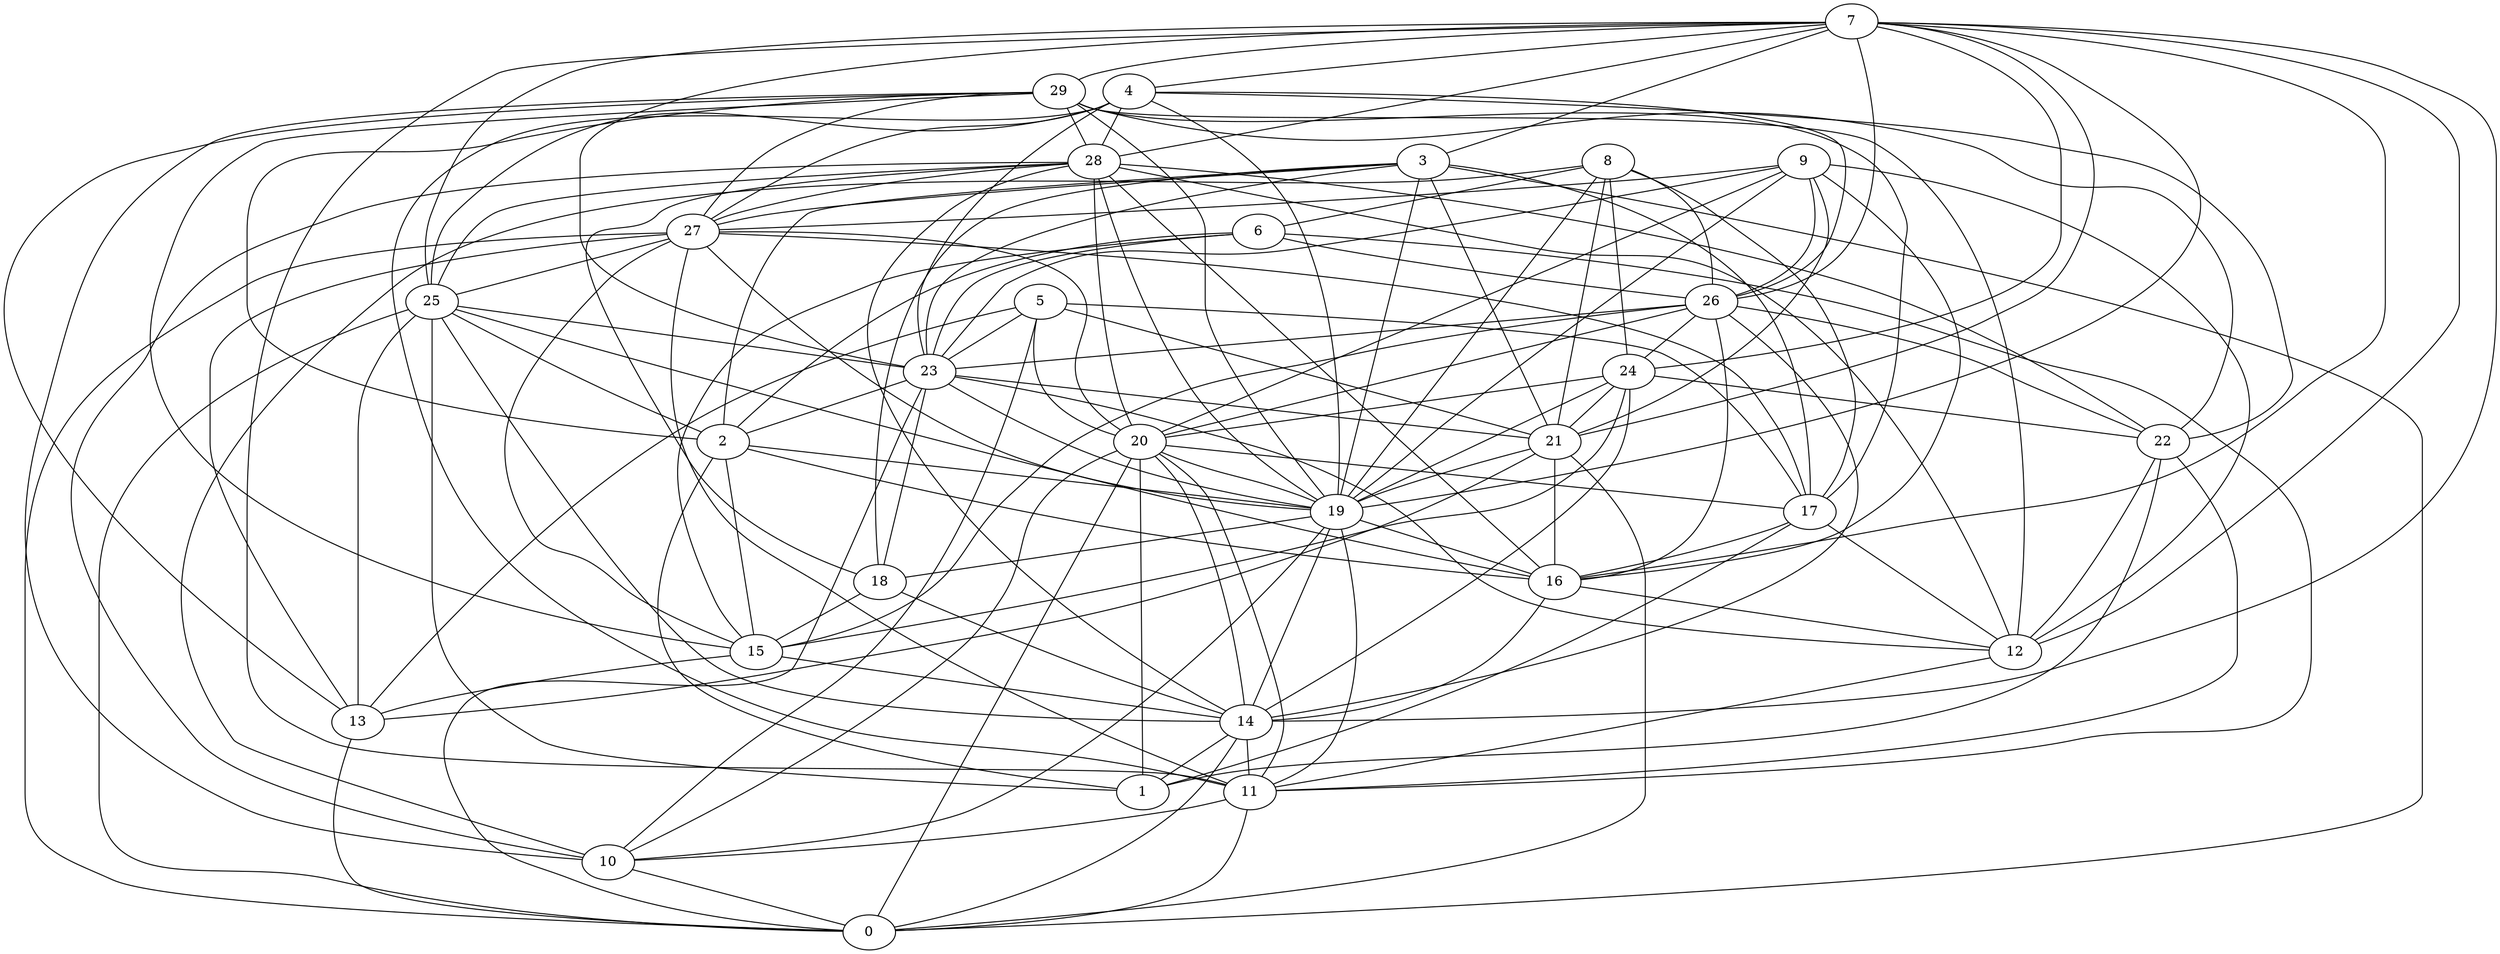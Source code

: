 digraph GG_graph {

subgraph G_graph {
edge [color = black]
"29" -> "13" [dir = none]
"29" -> "19" [dir = none]
"29" -> "2" [dir = none]
"29" -> "12" [dir = none]
"29" -> "17" [dir = none]
"29" -> "27" [dir = none]
"28" -> "18" [dir = none]
"28" -> "25" [dir = none]
"28" -> "14" [dir = none]
"28" -> "12" [dir = none]
"26" -> "23" [dir = none]
"26" -> "22" [dir = none]
"26" -> "15" [dir = none]
"26" -> "14" [dir = none]
"26" -> "20" [dir = none]
"26" -> "24" [dir = none]
"14" -> "11" [dir = none]
"14" -> "1" [dir = none]
"14" -> "0" [dir = none]
"19" -> "11" [dir = none]
"19" -> "10" [dir = none]
"19" -> "16" [dir = none]
"19" -> "18" [dir = none]
"19" -> "14" [dir = none]
"20" -> "0" [dir = none]
"20" -> "10" [dir = none]
"20" -> "17" [dir = none]
"20" -> "14" [dir = none]
"17" -> "1" [dir = none]
"9" -> "23" [dir = none]
"9" -> "12" [dir = none]
"9" -> "26" [dir = none]
"9" -> "27" [dir = none]
"9" -> "16" [dir = none]
"22" -> "11" [dir = none]
"22" -> "1" [dir = none]
"15" -> "13" [dir = none]
"15" -> "14" [dir = none]
"13" -> "0" [dir = none]
"7" -> "26" [dir = none]
"7" -> "29" [dir = none]
"7" -> "16" [dir = none]
"7" -> "3" [dir = none]
"7" -> "28" [dir = none]
"27" -> "25" [dir = none]
"27" -> "11" [dir = none]
"27" -> "17" [dir = none]
"27" -> "19" [dir = none]
"18" -> "14" [dir = none]
"11" -> "10" [dir = none]
"5" -> "20" [dir = none]
"5" -> "23" [dir = none]
"5" -> "10" [dir = none]
"5" -> "21" [dir = none]
"5" -> "13" [dir = none]
"24" -> "15" [dir = none]
"24" -> "19" [dir = none]
"8" -> "21" [dir = none]
"8" -> "17" [dir = none]
"8" -> "19" [dir = none]
"8" -> "26" [dir = none]
"8" -> "6" [dir = none]
"4" -> "28" [dir = none]
"4" -> "27" [dir = none]
"4" -> "19" [dir = none]
"4" -> "26" [dir = none]
"4" -> "11" [dir = none]
"4" -> "25" [dir = none]
"4" -> "22" [dir = none]
"21" -> "19" [dir = none]
"21" -> "0" [dir = none]
"23" -> "12" [dir = none]
"23" -> "2" [dir = none]
"23" -> "18" [dir = none]
"6" -> "23" [dir = none]
"6" -> "26" [dir = none]
"3" -> "0" [dir = none]
"3" -> "23" [dir = none]
"3" -> "19" [dir = none]
"3" -> "2" [dir = none]
"3" -> "27" [dir = none]
"3" -> "18" [dir = none]
"3" -> "21" [dir = none]
"25" -> "14" [dir = none]
"25" -> "13" [dir = none]
"2" -> "16" [dir = none]
"2" -> "19" [dir = none]
"23" -> "0" [dir = none]
"9" -> "19" [dir = none]
"28" -> "16" [dir = none]
"28" -> "19" [dir = none]
"25" -> "2" [dir = none]
"7" -> "4" [dir = none]
"3" -> "17" [dir = none]
"7" -> "25" [dir = none]
"27" -> "15" [dir = none]
"22" -> "12" [dir = none]
"25" -> "16" [dir = none]
"7" -> "11" [dir = none]
"21" -> "13" [dir = none]
"20" -> "11" [dir = none]
"28" -> "27" [dir = none]
"24" -> "21" [dir = none]
"12" -> "11" [dir = none]
"7" -> "21" [dir = none]
"28" -> "20" [dir = none]
"20" -> "19" [dir = none]
"29" -> "15" [dir = none]
"9" -> "21" [dir = none]
"7" -> "23" [dir = none]
"8" -> "10" [dir = none]
"16" -> "12" [dir = none]
"16" -> "14" [dir = none]
"23" -> "19" [dir = none]
"20" -> "1" [dir = none]
"7" -> "12" [dir = none]
"27" -> "13" [dir = none]
"7" -> "14" [dir = none]
"7" -> "19" [dir = none]
"25" -> "23" [dir = none]
"6" -> "15" [dir = none]
"27" -> "20" [dir = none]
"9" -> "20" [dir = none]
"26" -> "16" [dir = none]
"18" -> "15" [dir = none]
"25" -> "1" [dir = none]
"10" -> "0" [dir = none]
"6" -> "2" [dir = none]
"25" -> "0" [dir = none]
"23" -> "21" [dir = none]
"28" -> "10" [dir = none]
"2" -> "1" [dir = none]
"28" -> "22" [dir = none]
"2" -> "15" [dir = none]
"24" -> "20" [dir = none]
"29" -> "28" [dir = none]
"4" -> "23" [dir = none]
"21" -> "16" [dir = none]
"8" -> "24" [dir = none]
"27" -> "0" [dir = none]
"5" -> "17" [dir = none]
"11" -> "0" [dir = none]
"24" -> "22" [dir = none]
"29" -> "22" [dir = none]
"6" -> "11" [dir = none]
"17" -> "16" [dir = none]
"24" -> "14" [dir = none]
"17" -> "12" [dir = none]
"7" -> "24" [dir = none]
"29" -> "10" [dir = none]
}

}
